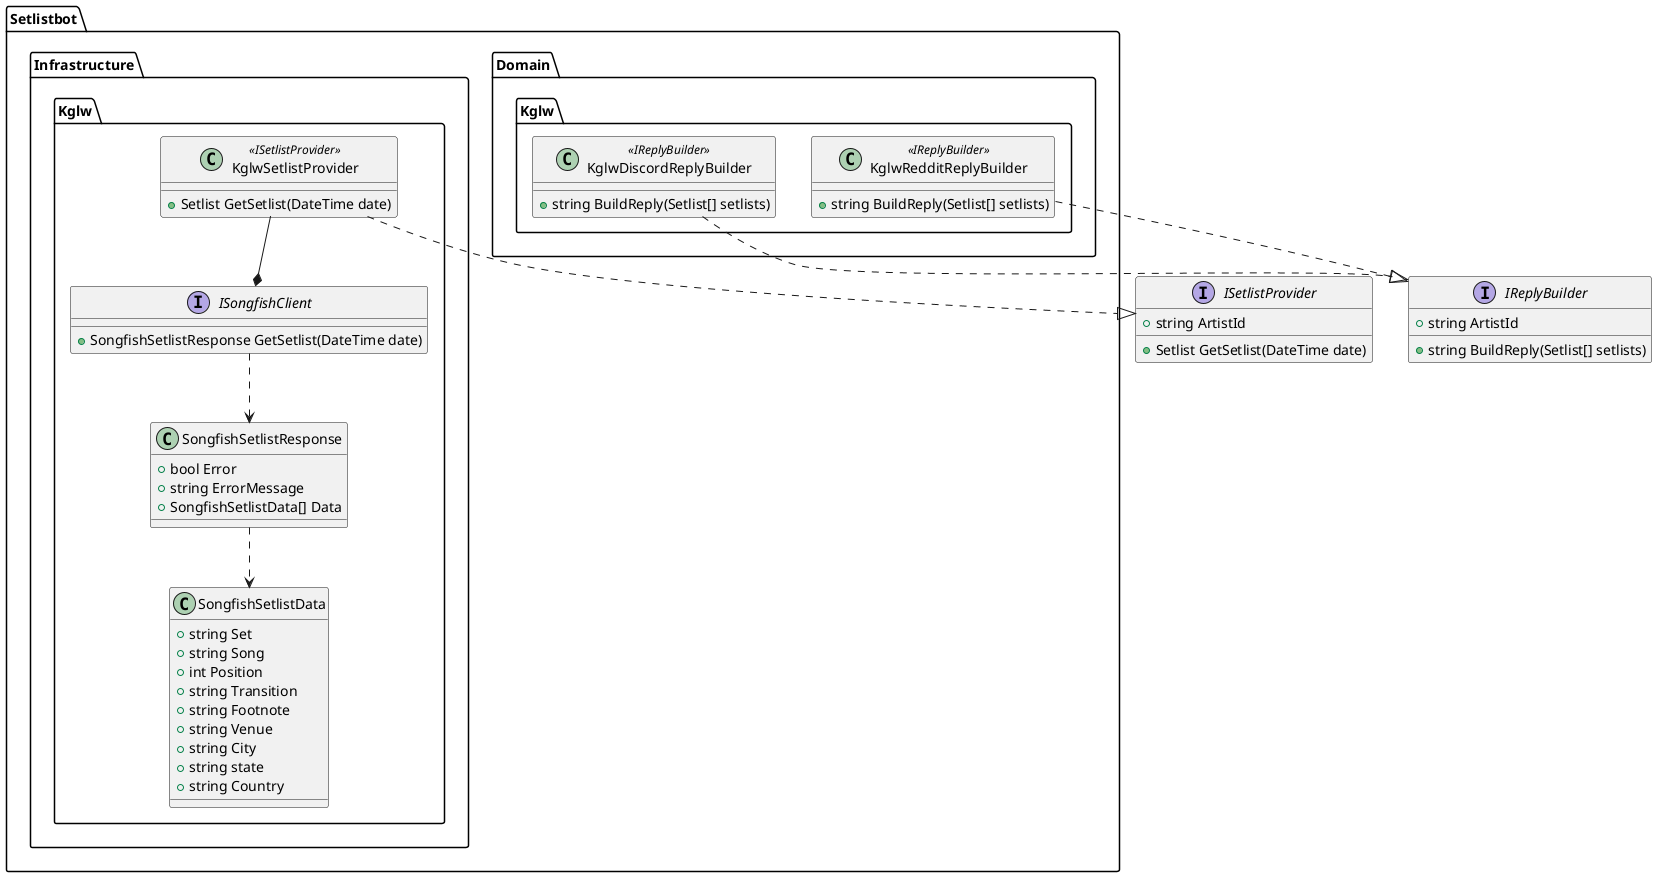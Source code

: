 @startuml C4 Code


interface IReplyBuilder {
    +string ArtistId
    +string BuildReply(Setlist[] setlists)
}

interface ISetlistProvider {
    +string ArtistId
    +Setlist GetSetlist(DateTime date)
}

package "Setlistbot.Domain.Kglw" {
    class KglwRedditReplyBuilder <<IReplyBuilder>> {
        +string BuildReply(Setlist[] setlists)
    }
    
    KglwRedditReplyBuilder ..|> IReplyBuilder

    class KglwDiscordReplyBuilder <<IReplyBuilder>> {
        +string BuildReply(Setlist[] setlists)
    }

    KglwDiscordReplyBuilder ..|> IReplyBuilder
}

package "Setlistbot.Infrastructure.Kglw" {
    class KglwSetlistProvider <<ISetlistProvider>> {
       +Setlist GetSetlist(DateTime date)
    }

    KglwSetlistProvider ..|> ISetlistProvider
    KglwSetlistProvider --* ISongfishClient
    
    interface ISongfishClient {
        +SongfishSetlistResponse GetSetlist(DateTime date)
    }

    ISongfishClient ..> SongfishSetlistResponse


    class SongfishSetlistResponse {
        +bool Error
        +string ErrorMessage
        +SongfishSetlistData[] Data
    }

    SongfishSetlistResponse ..> SongfishSetlistData

    class SongfishSetlistData {
        +string Set
        +string Song
        +int Position
        +string Transition
        +string Footnote
        +string Venue
        +string City
        +string state
        +string Country
    }

}
